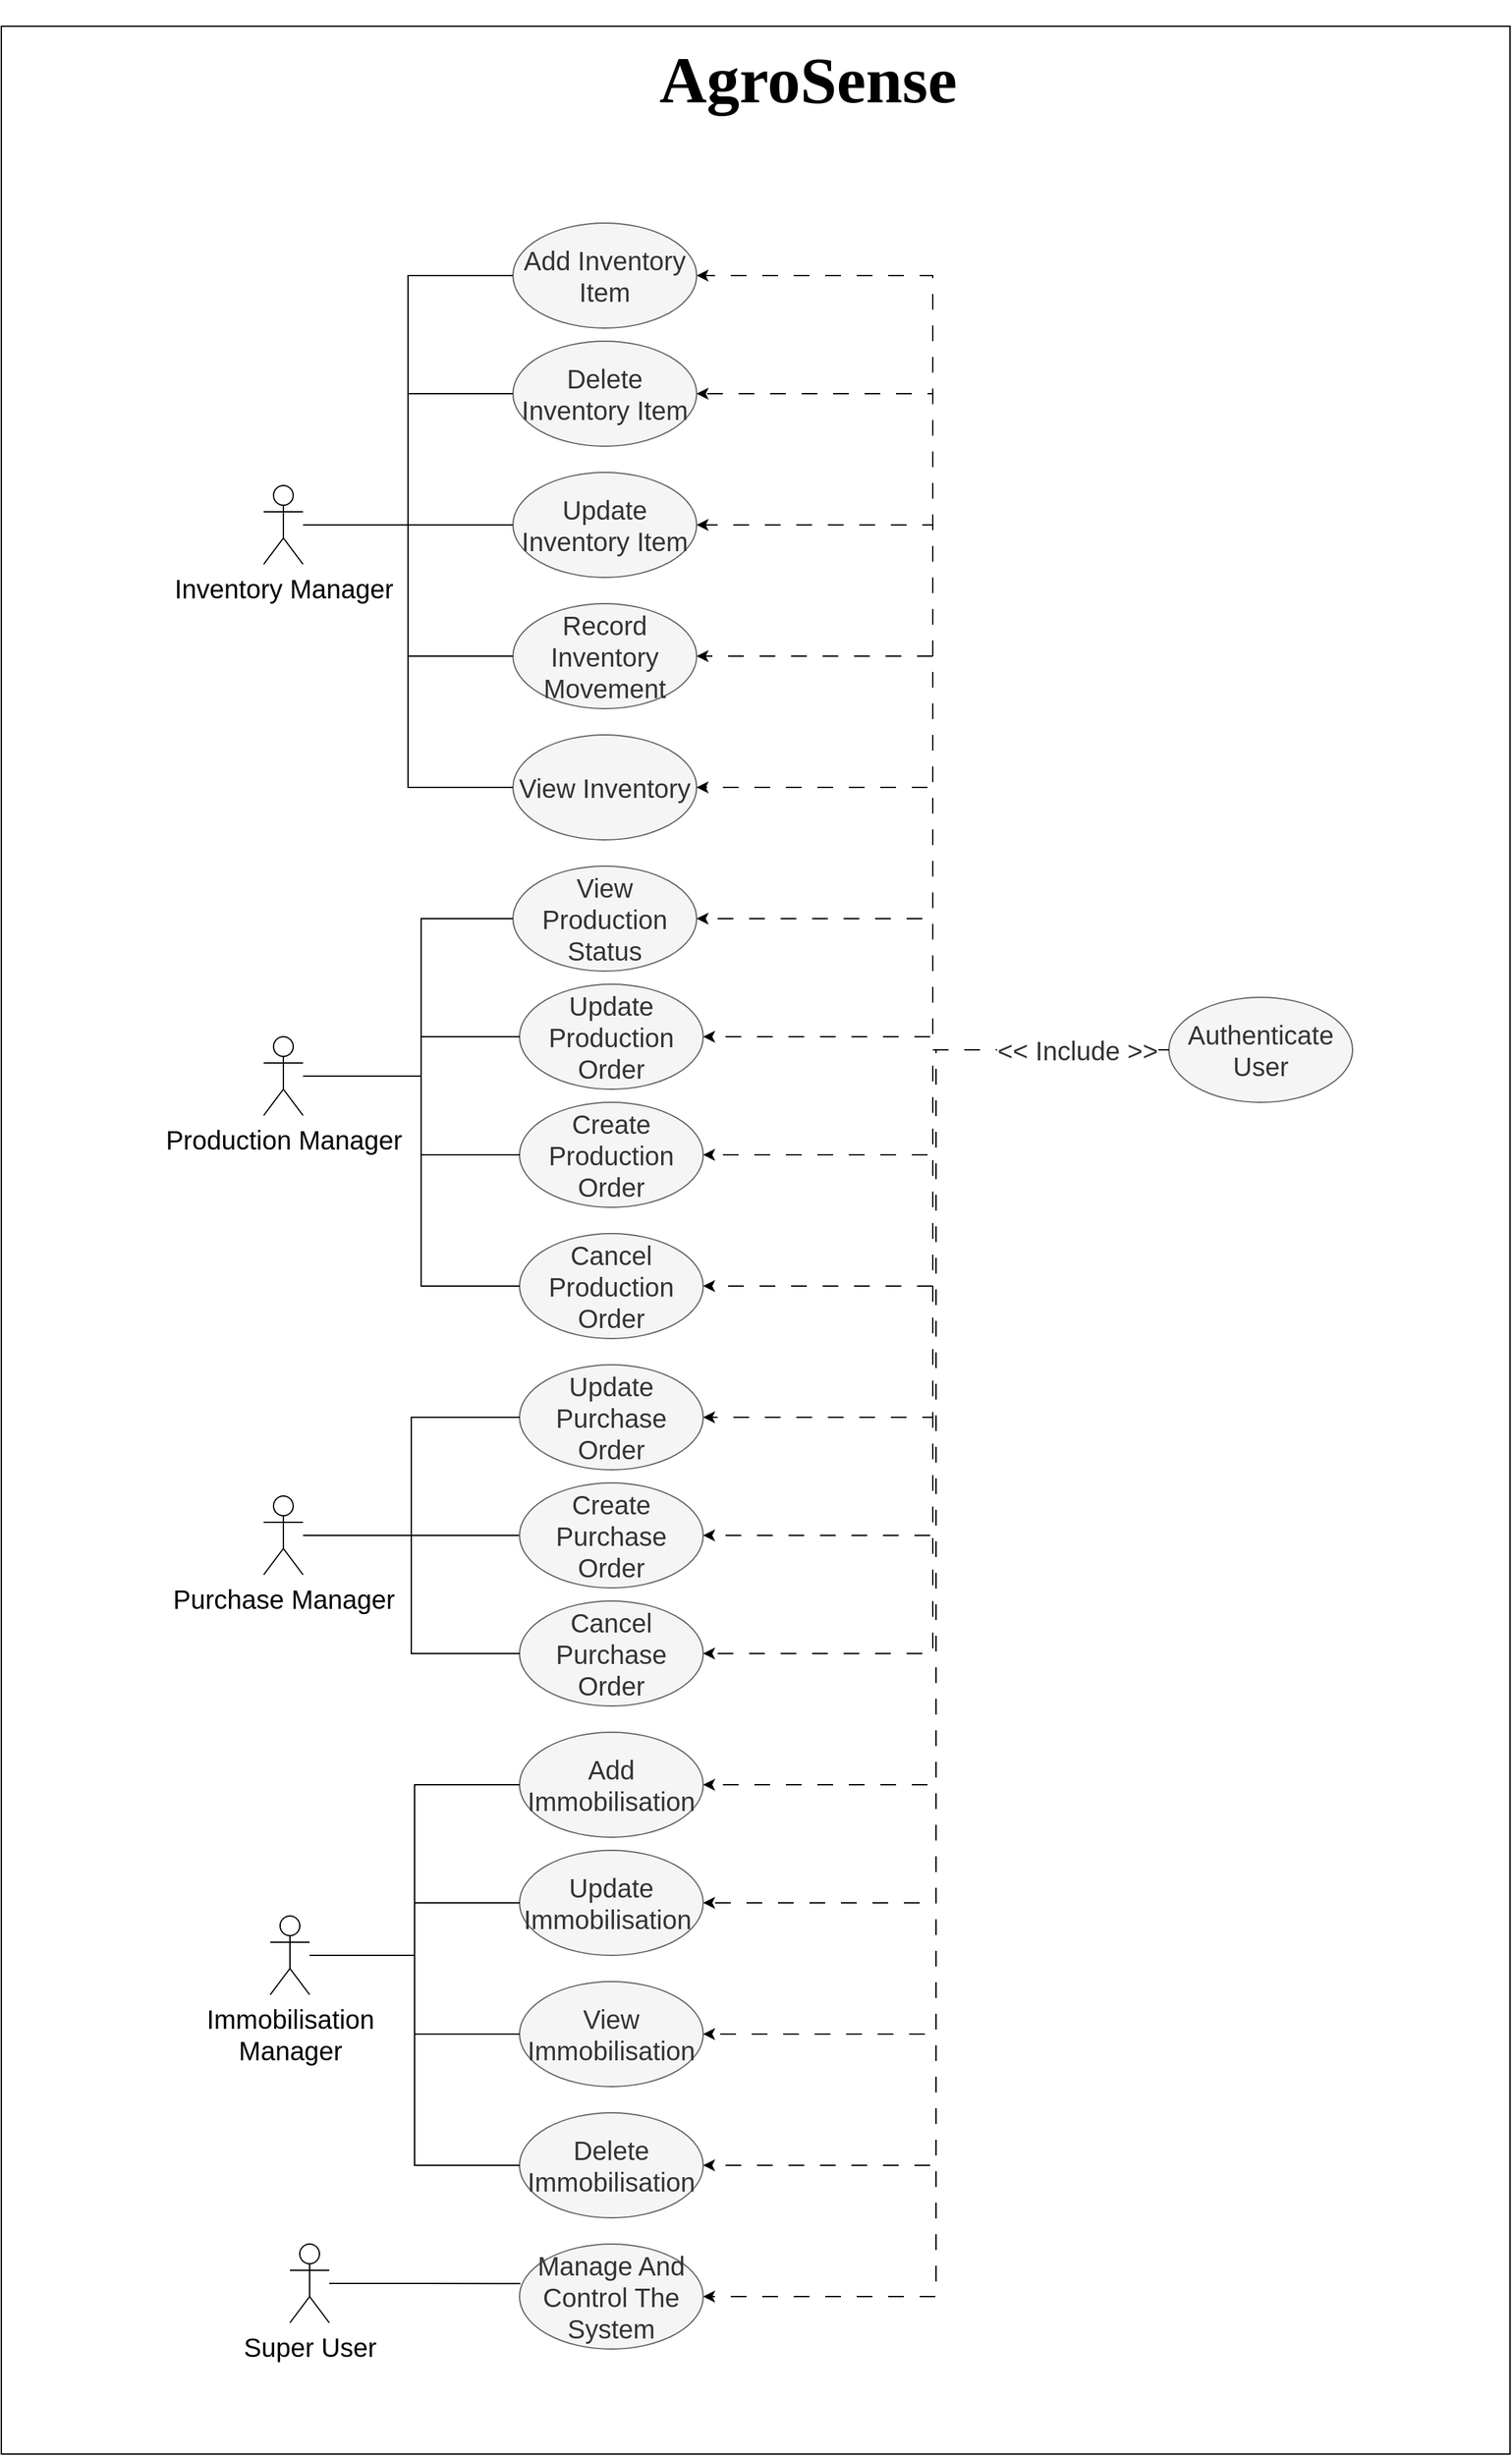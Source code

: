 <mxfile version="21.2.9" type="device">
  <diagram name="Page-1" id="vJQsI2HW_MRC4xHcgE_t">
    <mxGraphModel dx="3167" dy="778" grid="1" gridSize="10" guides="1" tooltips="1" connect="1" arrows="1" fold="1" page="1" pageScale="1" pageWidth="850" pageHeight="1100" math="0" shadow="0">
      <root>
        <mxCell id="0" />
        <mxCell id="1" parent="0" />
        <mxCell id="hI-GNgagakd22B54G5K8-46" value="" style="rounded=0;whiteSpace=wrap;html=1;fontFamily=Helvetica;fontSize=20;" vertex="1" parent="1">
          <mxGeometry x="-990" y="120" width="1150" height="1850" as="geometry" />
        </mxCell>
        <mxCell id="8Evhf4HylxbXUW5uSEZg-1" value="Inventory Manager" style="shape=umlActor;verticalLabelPosition=bottom;verticalAlign=top;html=1;outlineConnect=0;rounded=0;fontSize=20;" parent="1" vertex="1">
          <mxGeometry x="-790" y="470" width="30" height="60" as="geometry" />
        </mxCell>
        <mxCell id="8Evhf4HylxbXUW5uSEZg-6" value="Delete Inventory Item" style="ellipse;whiteSpace=wrap;html=1;fillColor=#f5f5f5;strokeColor=#666666;rounded=0;fontSize=20;fontColor=#333333;" parent="1" vertex="1">
          <mxGeometry x="-600" y="360" width="140" height="80" as="geometry" />
        </mxCell>
        <mxCell id="hI-GNgagakd22B54G5K8-3" style="edgeStyle=orthogonalEdgeStyle;rounded=0;orthogonalLoop=1;jettySize=auto;html=1;entryX=0;entryY=0.5;entryDx=0;entryDy=0;endArrow=none;endFill=0;" edge="1" parent="1" source="8Evhf4HylxbXUW5uSEZg-1" target="8Evhf4HylxbXUW5uSEZg-6">
          <mxGeometry relative="1" as="geometry" />
        </mxCell>
        <mxCell id="8Evhf4HylxbXUW5uSEZg-8" value="Update Inventory Item" style="ellipse;whiteSpace=wrap;html=1;fillColor=#f5f5f5;strokeColor=#666666;rounded=0;fontSize=20;fontColor=#333333;" parent="1" vertex="1">
          <mxGeometry x="-600" y="460" width="140" height="80" as="geometry" />
        </mxCell>
        <mxCell id="hI-GNgagakd22B54G5K8-4" style="edgeStyle=orthogonalEdgeStyle;rounded=0;orthogonalLoop=1;jettySize=auto;html=1;entryX=0;entryY=0.5;entryDx=0;entryDy=0;endArrow=none;endFill=0;" edge="1" parent="1" source="8Evhf4HylxbXUW5uSEZg-1" target="8Evhf4HylxbXUW5uSEZg-8">
          <mxGeometry relative="1" as="geometry" />
        </mxCell>
        <mxCell id="8Evhf4HylxbXUW5uSEZg-9" value="Add Inventory Item" style="ellipse;whiteSpace=wrap;html=1;rounded=0;fontSize=20;fillColor=#f5f5f5;strokeColor=#666666;fontColor=#333333;" parent="1" vertex="1">
          <mxGeometry x="-600" y="270" width="140" height="80" as="geometry" />
        </mxCell>
        <mxCell id="hI-GNgagakd22B54G5K8-5" style="edgeStyle=orthogonalEdgeStyle;rounded=0;orthogonalLoop=1;jettySize=auto;html=1;entryX=0;entryY=0.5;entryDx=0;entryDy=0;endArrow=none;endFill=0;" edge="1" parent="1" source="8Evhf4HylxbXUW5uSEZg-1" target="8Evhf4HylxbXUW5uSEZg-9">
          <mxGeometry relative="1" as="geometry" />
        </mxCell>
        <mxCell id="8Evhf4HylxbXUW5uSEZg-10" value="Record Inventory Movement" style="ellipse;whiteSpace=wrap;html=1;fillColor=#f5f5f5;strokeColor=#666666;rounded=0;fontSize=20;fontColor=#333333;" parent="1" vertex="1">
          <mxGeometry x="-600" y="560" width="140" height="80" as="geometry" />
        </mxCell>
        <mxCell id="hI-GNgagakd22B54G5K8-6" style="edgeStyle=orthogonalEdgeStyle;rounded=0;orthogonalLoop=1;jettySize=auto;html=1;entryX=0;entryY=0.5;entryDx=0;entryDy=0;endArrow=none;endFill=0;" edge="1" parent="1" source="8Evhf4HylxbXUW5uSEZg-1" target="8Evhf4HylxbXUW5uSEZg-10">
          <mxGeometry relative="1" as="geometry" />
        </mxCell>
        <mxCell id="8Evhf4HylxbXUW5uSEZg-11" value="View Inventory" style="ellipse;whiteSpace=wrap;html=1;fillColor=#f5f5f5;strokeColor=#666666;rounded=0;fontSize=20;fontColor=#333333;" parent="1" vertex="1">
          <mxGeometry x="-600" y="660" width="140" height="80" as="geometry" />
        </mxCell>
        <mxCell id="hI-GNgagakd22B54G5K8-7" style="edgeStyle=orthogonalEdgeStyle;rounded=0;orthogonalLoop=1;jettySize=auto;html=1;entryX=0;entryY=0.5;entryDx=0;entryDy=0;endArrow=none;endFill=0;" edge="1" parent="1" source="8Evhf4HylxbXUW5uSEZg-1" target="8Evhf4HylxbXUW5uSEZg-11">
          <mxGeometry relative="1" as="geometry" />
        </mxCell>
        <mxCell id="8Evhf4HylxbXUW5uSEZg-18" value="Production Manager" style="shape=umlActor;verticalLabelPosition=bottom;verticalAlign=top;html=1;outlineConnect=0;rounded=0;fontSize=20;" parent="1" vertex="1">
          <mxGeometry x="-790" y="890" width="30" height="60" as="geometry" />
        </mxCell>
        <mxCell id="8Evhf4HylxbXUW5uSEZg-20" value="Update Production Order" style="ellipse;whiteSpace=wrap;html=1;fillColor=#f5f5f5;strokeColor=#666666;rounded=0;fontSize=20;fontColor=#333333;" parent="1" vertex="1">
          <mxGeometry x="-595" y="850" width="140" height="80" as="geometry" />
        </mxCell>
        <mxCell id="hI-GNgagakd22B54G5K8-1" style="edgeStyle=orthogonalEdgeStyle;rounded=0;orthogonalLoop=1;jettySize=auto;html=1;endArrow=none;endFill=0;" edge="1" parent="1" source="8Evhf4HylxbXUW5uSEZg-18" target="8Evhf4HylxbXUW5uSEZg-20">
          <mxGeometry relative="1" as="geometry">
            <Array as="points">
              <mxPoint x="-670" y="920" />
              <mxPoint x="-670" y="890" />
            </Array>
          </mxGeometry>
        </mxCell>
        <mxCell id="8Evhf4HylxbXUW5uSEZg-21" value="Create Production Order" style="ellipse;whiteSpace=wrap;html=1;fillColor=#f5f5f5;strokeColor=#666666;rounded=0;fontSize=20;fontColor=#333333;" parent="1" vertex="1">
          <mxGeometry x="-595" y="940" width="140" height="80" as="geometry" />
        </mxCell>
        <mxCell id="hI-GNgagakd22B54G5K8-2" style="edgeStyle=orthogonalEdgeStyle;rounded=0;orthogonalLoop=1;jettySize=auto;html=1;entryX=0;entryY=0.5;entryDx=0;entryDy=0;endArrow=none;endFill=0;" edge="1" parent="1" source="8Evhf4HylxbXUW5uSEZg-18" target="8Evhf4HylxbXUW5uSEZg-21">
          <mxGeometry relative="1" as="geometry">
            <Array as="points">
              <mxPoint x="-670" y="920" />
              <mxPoint x="-670" y="980" />
            </Array>
          </mxGeometry>
        </mxCell>
        <mxCell id="8Evhf4HylxbXUW5uSEZg-22" value="View Production Status" style="ellipse;whiteSpace=wrap;html=1;fillColor=#f5f5f5;strokeColor=#666666;rounded=0;fontSize=20;fontColor=#333333;" parent="1" vertex="1">
          <mxGeometry x="-600" y="760" width="140" height="80" as="geometry" />
        </mxCell>
        <mxCell id="hI-GNgagakd22B54G5K8-8" style="edgeStyle=orthogonalEdgeStyle;rounded=0;orthogonalLoop=1;jettySize=auto;html=1;entryX=0;entryY=0.5;entryDx=0;entryDy=0;endArrow=none;endFill=0;" edge="1" parent="1" source="8Evhf4HylxbXUW5uSEZg-18" target="8Evhf4HylxbXUW5uSEZg-22">
          <mxGeometry relative="1" as="geometry">
            <Array as="points">
              <mxPoint x="-670" y="920" />
              <mxPoint x="-670" y="800" />
            </Array>
          </mxGeometry>
        </mxCell>
        <mxCell id="8Evhf4HylxbXUW5uSEZg-23" value="Cancel Production Order" style="ellipse;whiteSpace=wrap;html=1;fillColor=#f5f5f5;strokeColor=#666666;rounded=0;fontSize=20;fontColor=#333333;" parent="1" vertex="1">
          <mxGeometry x="-595" y="1040" width="140" height="80" as="geometry" />
        </mxCell>
        <mxCell id="hI-GNgagakd22B54G5K8-10" style="edgeStyle=orthogonalEdgeStyle;rounded=0;orthogonalLoop=1;jettySize=auto;html=1;entryX=0;entryY=0.5;entryDx=0;entryDy=0;endArrow=none;endFill=0;" edge="1" parent="1" source="8Evhf4HylxbXUW5uSEZg-18" target="8Evhf4HylxbXUW5uSEZg-23">
          <mxGeometry relative="1" as="geometry">
            <Array as="points">
              <mxPoint x="-670" y="920" />
              <mxPoint x="-670" y="1080" />
            </Array>
          </mxGeometry>
        </mxCell>
        <mxCell id="hI-GNgagakd22B54G5K8-20" style="edgeStyle=orthogonalEdgeStyle;rounded=0;orthogonalLoop=1;jettySize=auto;html=1;entryX=1;entryY=0.5;entryDx=0;entryDy=0;dashed=1;dashPattern=12 12;" edge="1" parent="1" source="8Evhf4HylxbXUW5uSEZg-28" target="8Evhf4HylxbXUW5uSEZg-9">
          <mxGeometry relative="1" as="geometry" />
        </mxCell>
        <mxCell id="hI-GNgagakd22B54G5K8-21" style="edgeStyle=orthogonalEdgeStyle;rounded=0;orthogonalLoop=1;jettySize=auto;html=1;entryX=1;entryY=0.5;entryDx=0;entryDy=0;dashed=1;dashPattern=12 12;" edge="1" parent="1" source="8Evhf4HylxbXUW5uSEZg-28" target="8Evhf4HylxbXUW5uSEZg-6">
          <mxGeometry relative="1" as="geometry" />
        </mxCell>
        <mxCell id="hI-GNgagakd22B54G5K8-22" style="edgeStyle=orthogonalEdgeStyle;rounded=0;orthogonalLoop=1;jettySize=auto;html=1;entryX=1;entryY=0.5;entryDx=0;entryDy=0;dashed=1;dashPattern=12 12;" edge="1" parent="1" source="8Evhf4HylxbXUW5uSEZg-28" target="8Evhf4HylxbXUW5uSEZg-8">
          <mxGeometry relative="1" as="geometry" />
        </mxCell>
        <mxCell id="hI-GNgagakd22B54G5K8-23" style="edgeStyle=orthogonalEdgeStyle;rounded=0;orthogonalLoop=1;jettySize=auto;html=1;entryX=1;entryY=0.5;entryDx=0;entryDy=0;dashed=1;dashPattern=12 12;" edge="1" parent="1" source="8Evhf4HylxbXUW5uSEZg-28" target="8Evhf4HylxbXUW5uSEZg-10">
          <mxGeometry relative="1" as="geometry" />
        </mxCell>
        <mxCell id="hI-GNgagakd22B54G5K8-24" style="edgeStyle=orthogonalEdgeStyle;rounded=0;orthogonalLoop=1;jettySize=auto;html=1;entryX=1;entryY=0.5;entryDx=0;entryDy=0;dashed=1;dashPattern=12 12;" edge="1" parent="1" source="8Evhf4HylxbXUW5uSEZg-28" target="8Evhf4HylxbXUW5uSEZg-11">
          <mxGeometry relative="1" as="geometry" />
        </mxCell>
        <mxCell id="hI-GNgagakd22B54G5K8-26" style="edgeStyle=orthogonalEdgeStyle;rounded=0;orthogonalLoop=1;jettySize=auto;html=1;entryX=1;entryY=0.5;entryDx=0;entryDy=0;dashed=1;dashPattern=12 12;" edge="1" parent="1" source="8Evhf4HylxbXUW5uSEZg-28" target="8Evhf4HylxbXUW5uSEZg-20">
          <mxGeometry relative="1" as="geometry">
            <Array as="points">
              <mxPoint x="-280" y="900" />
              <mxPoint x="-280" y="890" />
            </Array>
          </mxGeometry>
        </mxCell>
        <mxCell id="hI-GNgagakd22B54G5K8-27" style="edgeStyle=orthogonalEdgeStyle;rounded=0;orthogonalLoop=1;jettySize=auto;html=1;entryX=1;entryY=0.5;entryDx=0;entryDy=0;dashed=1;dashPattern=12 12;" edge="1" parent="1" source="8Evhf4HylxbXUW5uSEZg-28" target="8Evhf4HylxbXUW5uSEZg-21">
          <mxGeometry relative="1" as="geometry">
            <Array as="points">
              <mxPoint x="-280" y="900" />
              <mxPoint x="-280" y="980" />
            </Array>
          </mxGeometry>
        </mxCell>
        <mxCell id="hI-GNgagakd22B54G5K8-28" style="edgeStyle=orthogonalEdgeStyle;rounded=0;orthogonalLoop=1;jettySize=auto;html=1;entryX=1;entryY=0.5;entryDx=0;entryDy=0;dashed=1;dashPattern=12 12;" edge="1" parent="1" source="8Evhf4HylxbXUW5uSEZg-28" target="8Evhf4HylxbXUW5uSEZg-23">
          <mxGeometry relative="1" as="geometry">
            <Array as="points">
              <mxPoint x="-280" y="900" />
              <mxPoint x="-280" y="1080" />
            </Array>
          </mxGeometry>
        </mxCell>
        <mxCell id="hI-GNgagakd22B54G5K8-40" style="edgeStyle=orthogonalEdgeStyle;rounded=0;orthogonalLoop=1;jettySize=auto;html=1;entryX=1;entryY=0.5;entryDx=0;entryDy=0;fontFamily=Helvetica;fontSize=20;fontColor=#333333;dashed=1;dashPattern=12 12;" edge="1" parent="1" source="8Evhf4HylxbXUW5uSEZg-28" target="8Evhf4HylxbXUW5uSEZg-22">
          <mxGeometry relative="1" as="geometry" />
        </mxCell>
        <mxCell id="hI-GNgagakd22B54G5K8-45" style="edgeStyle=orthogonalEdgeStyle;rounded=0;orthogonalLoop=1;jettySize=auto;html=1;entryX=1;entryY=0.5;entryDx=0;entryDy=0;fontFamily=Helvetica;fontSize=20;fontColor=#333333;dashed=1;dashPattern=12 12;" edge="1" parent="1" source="8Evhf4HylxbXUW5uSEZg-28" target="XeN7US4WUIDvYeBKOmuq-7">
          <mxGeometry relative="1" as="geometry" />
        </mxCell>
        <mxCell id="8Evhf4HylxbXUW5uSEZg-28" value="Authenticate User" style="ellipse;whiteSpace=wrap;html=1;fillColor=#f5f5f5;strokeColor=#666666;rounded=0;fontSize=20;fontColor=#333333;" parent="1" vertex="1">
          <mxGeometry x="-100" y="860" width="140" height="80" as="geometry" />
        </mxCell>
        <mxCell id="hI-GNgagakd22B54G5K8-48" style="edgeStyle=orthogonalEdgeStyle;rounded=0;orthogonalLoop=1;jettySize=auto;html=1;fontFamily=Helvetica;fontSize=20;fontColor=#333333;endArrow=none;endFill=0;" edge="1" parent="1" source="8Evhf4HylxbXUW5uSEZg-33" target="8Evhf4HylxbXUW5uSEZg-36">
          <mxGeometry relative="1" as="geometry" />
        </mxCell>
        <mxCell id="8Evhf4HylxbXUW5uSEZg-33" value="Purchase Manager" style="shape=umlActor;verticalLabelPosition=bottom;verticalAlign=top;html=1;outlineConnect=0;rounded=0;fontSize=20;" parent="1" vertex="1">
          <mxGeometry x="-790" y="1240" width="30" height="60" as="geometry" />
        </mxCell>
        <mxCell id="8Evhf4HylxbXUW5uSEZg-35" value="Update Purchase Order" style="ellipse;whiteSpace=wrap;html=1;fillColor=#f5f5f5;strokeColor=#666666;rounded=0;fontSize=20;fontColor=#333333;" parent="1" vertex="1">
          <mxGeometry x="-595" y="1140" width="140" height="80" as="geometry" />
        </mxCell>
        <mxCell id="hI-GNgagakd22B54G5K8-30" style="edgeStyle=orthogonalEdgeStyle;rounded=0;orthogonalLoop=1;jettySize=auto;html=1;entryX=1;entryY=0.5;entryDx=0;entryDy=0;dashed=1;dashPattern=12 12;" edge="1" parent="1" source="8Evhf4HylxbXUW5uSEZg-28" target="8Evhf4HylxbXUW5uSEZg-35">
          <mxGeometry relative="1" as="geometry">
            <Array as="points">
              <mxPoint x="-280" y="900" />
              <mxPoint x="-280" y="1180" />
            </Array>
          </mxGeometry>
        </mxCell>
        <mxCell id="hI-GNgagakd22B54G5K8-12" style="edgeStyle=orthogonalEdgeStyle;rounded=0;orthogonalLoop=1;jettySize=auto;html=1;entryX=0;entryY=0.5;entryDx=0;entryDy=0;endArrow=none;endFill=0;" edge="1" parent="1" source="8Evhf4HylxbXUW5uSEZg-33" target="8Evhf4HylxbXUW5uSEZg-35">
          <mxGeometry relative="1" as="geometry" />
        </mxCell>
        <mxCell id="8Evhf4HylxbXUW5uSEZg-36" value="Create Purchase Order" style="ellipse;whiteSpace=wrap;html=1;fillColor=#f5f5f5;strokeColor=#666666;rounded=0;fontSize=20;fontColor=#333333;" parent="1" vertex="1">
          <mxGeometry x="-595" y="1230" width="140" height="80" as="geometry" />
        </mxCell>
        <mxCell id="hI-GNgagakd22B54G5K8-31" style="edgeStyle=orthogonalEdgeStyle;rounded=0;orthogonalLoop=1;jettySize=auto;html=1;dashed=1;dashPattern=12 12;entryX=1;entryY=0.5;entryDx=0;entryDy=0;" edge="1" parent="1" source="8Evhf4HylxbXUW5uSEZg-28" target="8Evhf4HylxbXUW5uSEZg-36">
          <mxGeometry relative="1" as="geometry">
            <mxPoint x="-450" y="1260" as="targetPoint" />
            <Array as="points">
              <mxPoint x="-280" y="900" />
              <mxPoint x="-280" y="1270" />
            </Array>
          </mxGeometry>
        </mxCell>
        <mxCell id="8Evhf4HylxbXUW5uSEZg-37" value="Cancel Purchase Order" style="ellipse;whiteSpace=wrap;html=1;fillColor=#f5f5f5;strokeColor=#666666;rounded=0;fontSize=20;fontColor=#333333;" parent="1" vertex="1">
          <mxGeometry x="-595" y="1320" width="140" height="80" as="geometry" />
        </mxCell>
        <mxCell id="hI-GNgagakd22B54G5K8-32" style="edgeStyle=orthogonalEdgeStyle;rounded=0;orthogonalLoop=1;jettySize=auto;html=1;entryX=1;entryY=0.5;entryDx=0;entryDy=0;dashed=1;dashPattern=12 12;" edge="1" parent="1" source="8Evhf4HylxbXUW5uSEZg-28" target="8Evhf4HylxbXUW5uSEZg-37">
          <mxGeometry relative="1" as="geometry">
            <Array as="points">
              <mxPoint x="-280" y="900" />
              <mxPoint x="-280" y="1360" />
            </Array>
          </mxGeometry>
        </mxCell>
        <mxCell id="hI-GNgagakd22B54G5K8-14" style="edgeStyle=orthogonalEdgeStyle;rounded=0;orthogonalLoop=1;jettySize=auto;html=1;entryX=0;entryY=0.5;entryDx=0;entryDy=0;endArrow=none;endFill=0;" edge="1" parent="1" source="8Evhf4HylxbXUW5uSEZg-33" target="8Evhf4HylxbXUW5uSEZg-37">
          <mxGeometry relative="1" as="geometry" />
        </mxCell>
        <mxCell id="8Evhf4HylxbXUW5uSEZg-41" value="Immobilisation &lt;br style=&quot;font-size: 20px;&quot;&gt;Manager" style="shape=umlActor;verticalLabelPosition=bottom;verticalAlign=top;html=1;outlineConnect=0;rounded=0;fontSize=20;" parent="1" vertex="1">
          <mxGeometry x="-785" y="1560" width="30" height="60" as="geometry" />
        </mxCell>
        <mxCell id="8Evhf4HylxbXUW5uSEZg-43" value="Add Immobilisation" style="ellipse;whiteSpace=wrap;html=1;fillColor=#f5f5f5;strokeColor=#666666;rounded=0;fontSize=20;fontColor=#333333;" parent="1" vertex="1">
          <mxGeometry x="-595" y="1420" width="140" height="80" as="geometry" />
        </mxCell>
        <mxCell id="hI-GNgagakd22B54G5K8-33" style="edgeStyle=orthogonalEdgeStyle;rounded=0;orthogonalLoop=1;jettySize=auto;html=1;entryX=1;entryY=0.5;entryDx=0;entryDy=0;dashed=1;dashPattern=12 12;" edge="1" parent="1" source="8Evhf4HylxbXUW5uSEZg-28" target="8Evhf4HylxbXUW5uSEZg-43">
          <mxGeometry relative="1" as="geometry" />
        </mxCell>
        <mxCell id="hI-GNgagakd22B54G5K8-15" style="edgeStyle=orthogonalEdgeStyle;rounded=0;orthogonalLoop=1;jettySize=auto;html=1;entryX=0;entryY=0.5;entryDx=0;entryDy=0;endArrow=none;endFill=0;" edge="1" parent="1" source="8Evhf4HylxbXUW5uSEZg-41" target="8Evhf4HylxbXUW5uSEZg-43">
          <mxGeometry relative="1" as="geometry" />
        </mxCell>
        <mxCell id="8Evhf4HylxbXUW5uSEZg-44" value="Update Immobilisation&amp;nbsp;" style="ellipse;whiteSpace=wrap;html=1;fillColor=#f5f5f5;strokeColor=#666666;rounded=0;fontSize=20;fontColor=#333333;" parent="1" vertex="1">
          <mxGeometry x="-595" y="1510" width="140" height="80" as="geometry" />
        </mxCell>
        <mxCell id="hI-GNgagakd22B54G5K8-34" style="edgeStyle=orthogonalEdgeStyle;rounded=0;orthogonalLoop=1;jettySize=auto;html=1;entryX=1;entryY=0.5;entryDx=0;entryDy=0;dashed=1;dashPattern=12 12;" edge="1" parent="1" source="8Evhf4HylxbXUW5uSEZg-28" target="8Evhf4HylxbXUW5uSEZg-44">
          <mxGeometry relative="1" as="geometry" />
        </mxCell>
        <mxCell id="hI-GNgagakd22B54G5K8-16" style="edgeStyle=orthogonalEdgeStyle;rounded=0;orthogonalLoop=1;jettySize=auto;html=1;entryX=0;entryY=0.5;entryDx=0;entryDy=0;endArrow=none;endFill=0;" edge="1" parent="1" source="8Evhf4HylxbXUW5uSEZg-41" target="8Evhf4HylxbXUW5uSEZg-44">
          <mxGeometry relative="1" as="geometry" />
        </mxCell>
        <mxCell id="8Evhf4HylxbXUW5uSEZg-45" value="View Immobilisation" style="ellipse;whiteSpace=wrap;html=1;fillColor=#f5f5f5;strokeColor=#666666;rounded=0;fontSize=20;fontColor=#333333;" parent="1" vertex="1">
          <mxGeometry x="-595" y="1610" width="140" height="80" as="geometry" />
        </mxCell>
        <mxCell id="hI-GNgagakd22B54G5K8-35" style="edgeStyle=orthogonalEdgeStyle;rounded=0;orthogonalLoop=1;jettySize=auto;html=1;entryX=1;entryY=0.5;entryDx=0;entryDy=0;dashed=1;dashPattern=12 12;" edge="1" parent="1" source="8Evhf4HylxbXUW5uSEZg-28" target="8Evhf4HylxbXUW5uSEZg-45">
          <mxGeometry relative="1" as="geometry" />
        </mxCell>
        <mxCell id="hI-GNgagakd22B54G5K8-17" style="edgeStyle=orthogonalEdgeStyle;rounded=0;orthogonalLoop=1;jettySize=auto;html=1;entryX=0;entryY=0.5;entryDx=0;entryDy=0;endArrow=none;endFill=0;" edge="1" parent="1" source="8Evhf4HylxbXUW5uSEZg-41" target="8Evhf4HylxbXUW5uSEZg-45">
          <mxGeometry relative="1" as="geometry" />
        </mxCell>
        <mxCell id="8Evhf4HylxbXUW5uSEZg-46" value="Delete Immobilisation" style="ellipse;whiteSpace=wrap;html=1;fillColor=#f5f5f5;strokeColor=#666666;rounded=0;fontSize=20;fontColor=#333333;" parent="1" vertex="1">
          <mxGeometry x="-595" y="1710" width="140" height="80" as="geometry" />
        </mxCell>
        <mxCell id="hI-GNgagakd22B54G5K8-36" style="edgeStyle=orthogonalEdgeStyle;rounded=0;orthogonalLoop=1;jettySize=auto;html=1;entryX=1;entryY=0.5;entryDx=0;entryDy=0;dashed=1;dashPattern=12 12;" edge="1" parent="1" source="8Evhf4HylxbXUW5uSEZg-28" target="8Evhf4HylxbXUW5uSEZg-46">
          <mxGeometry relative="1" as="geometry" />
        </mxCell>
        <mxCell id="hI-GNgagakd22B54G5K8-47" value="&amp;lt;&amp;lt; Include &amp;gt;&amp;gt;" style="edgeLabel;html=1;align=center;verticalAlign=middle;resizable=0;points=[];fontSize=20;fontFamily=Helvetica;fontColor=#333333;" vertex="1" connectable="0" parent="hI-GNgagakd22B54G5K8-36">
          <mxGeometry x="-0.884" relative="1" as="geometry">
            <mxPoint as="offset" />
          </mxGeometry>
        </mxCell>
        <mxCell id="hI-GNgagakd22B54G5K8-18" style="edgeStyle=orthogonalEdgeStyle;rounded=0;orthogonalLoop=1;jettySize=auto;html=1;entryX=0;entryY=0.5;entryDx=0;entryDy=0;endArrow=none;endFill=0;" edge="1" parent="1" source="8Evhf4HylxbXUW5uSEZg-41" target="8Evhf4HylxbXUW5uSEZg-46">
          <mxGeometry relative="1" as="geometry" />
        </mxCell>
        <mxCell id="XeN7US4WUIDvYeBKOmuq-5" value="Super User" style="shape=umlActor;verticalLabelPosition=bottom;verticalAlign=top;html=1;outlineConnect=0;rounded=0;fontSize=20;" parent="1" vertex="1">
          <mxGeometry x="-770" y="1810" width="30" height="60" as="geometry" />
        </mxCell>
        <mxCell id="XeN7US4WUIDvYeBKOmuq-7" value="Manage And Control The System" style="ellipse;whiteSpace=wrap;html=1;fillColor=#f5f5f5;strokeColor=#666666;rounded=0;fontSize=20;fontColor=#333333;" parent="1" vertex="1">
          <mxGeometry x="-595" y="1810" width="140" height="80" as="geometry" />
        </mxCell>
        <mxCell id="XeN7US4WUIDvYeBKOmuq-3" style="edgeStyle=orthogonalEdgeStyle;rounded=0;orthogonalLoop=1;jettySize=auto;html=1;entryX=0.005;entryY=0.376;entryDx=0;entryDy=0;entryPerimeter=0;fontSize=20;endArrow=none;endFill=0;" parent="1" source="XeN7US4WUIDvYeBKOmuq-5" target="XeN7US4WUIDvYeBKOmuq-7" edge="1">
          <mxGeometry relative="1" as="geometry">
            <mxPoint x="-625" y="1890.1" as="targetPoint" />
          </mxGeometry>
        </mxCell>
        <mxCell id="QmUB73bxb7fHbpwDJTIm-4" value="&lt;font size=&quot;1&quot; face=&quot;Verdana&quot; style=&quot;&quot;&gt;&lt;b style=&quot;font-size: 50px;&quot;&gt;AgroSense&lt;/b&gt;&lt;/font&gt;" style="text;html=1;align=center;verticalAlign=middle;whiteSpace=wrap;rounded=1;arcSize=50;fontSize=20;" parent="1" vertex="1">
          <mxGeometry x="-550" y="100" width="350" height="120" as="geometry" />
        </mxCell>
      </root>
    </mxGraphModel>
  </diagram>
</mxfile>
